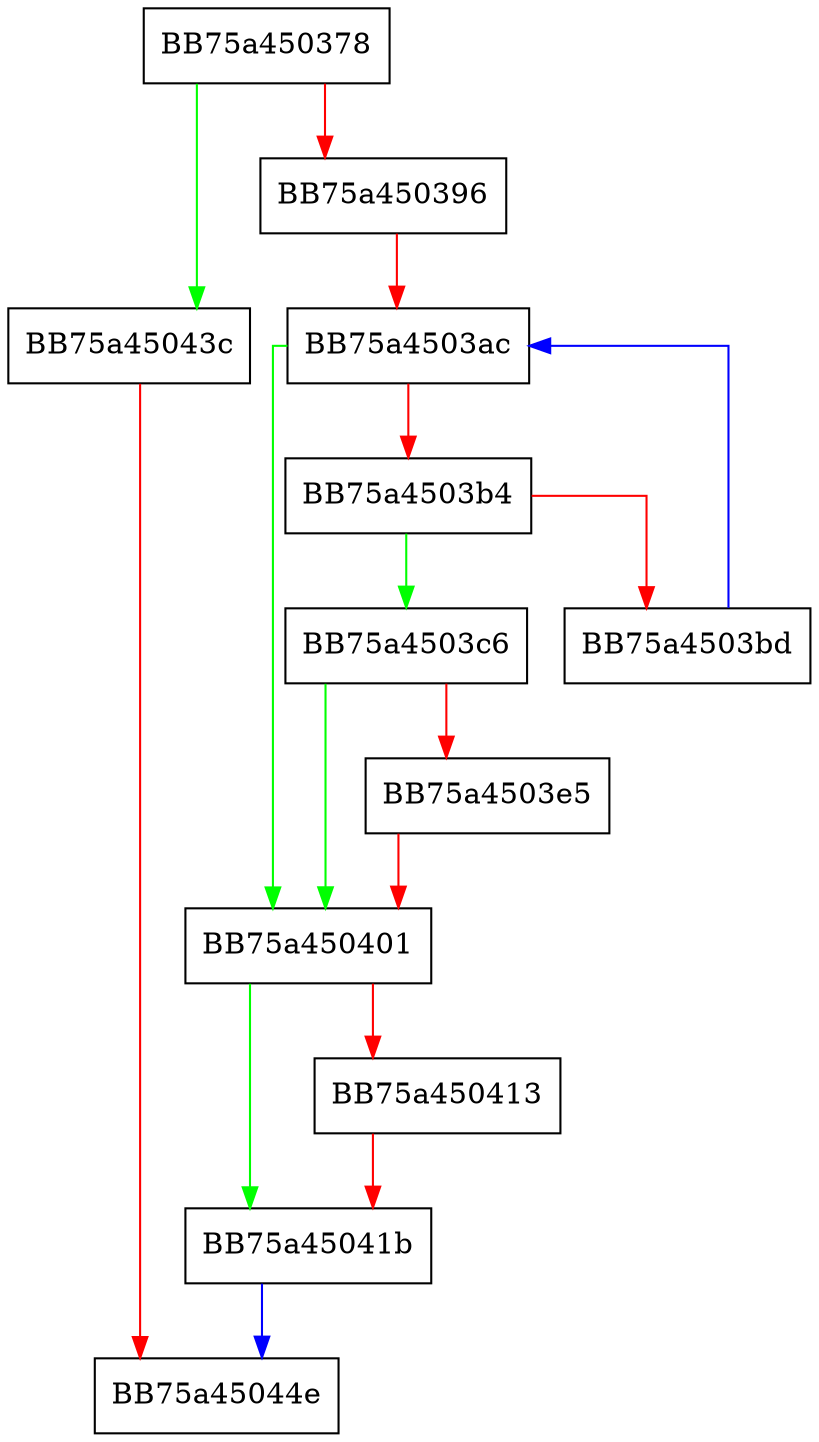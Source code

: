 digraph TlgUnregisterAggregateProvider {
  node [shape="box"];
  graph [splines=ortho];
  BB75a450378 -> BB75a45043c [color="green"];
  BB75a450378 -> BB75a450396 [color="red"];
  BB75a450396 -> BB75a4503ac [color="red"];
  BB75a4503ac -> BB75a450401 [color="green"];
  BB75a4503ac -> BB75a4503b4 [color="red"];
  BB75a4503b4 -> BB75a4503c6 [color="green"];
  BB75a4503b4 -> BB75a4503bd [color="red"];
  BB75a4503bd -> BB75a4503ac [color="blue"];
  BB75a4503c6 -> BB75a450401 [color="green"];
  BB75a4503c6 -> BB75a4503e5 [color="red"];
  BB75a4503e5 -> BB75a450401 [color="red"];
  BB75a450401 -> BB75a45041b [color="green"];
  BB75a450401 -> BB75a450413 [color="red"];
  BB75a450413 -> BB75a45041b [color="red"];
  BB75a45041b -> BB75a45044e [color="blue"];
  BB75a45043c -> BB75a45044e [color="red"];
}